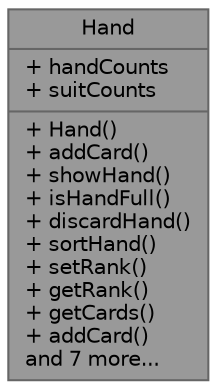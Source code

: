 digraph "Hand"
{
 // LATEX_PDF_SIZE
  bgcolor="transparent";
  edge [fontname=Helvetica,fontsize=10,labelfontname=Helvetica,labelfontsize=10];
  node [fontname=Helvetica,fontsize=10,shape=box,height=0.2,width=0.4];
  Node1 [shape=record,label="{Hand\n|+ handCounts\l+ suitCounts\l|+ Hand()\l+ addCard()\l+ showHand()\l+ isHandFull()\l+ discardHand()\l+ sortHand()\l+ setRank()\l+ getRank()\l+ getCards()\l+ addCard()\land 7 more...\l}",height=0.2,width=0.4,color="gray40", fillcolor="grey60", style="filled", fontcolor="black",tooltip="Class to hold a poker hand."];
}
